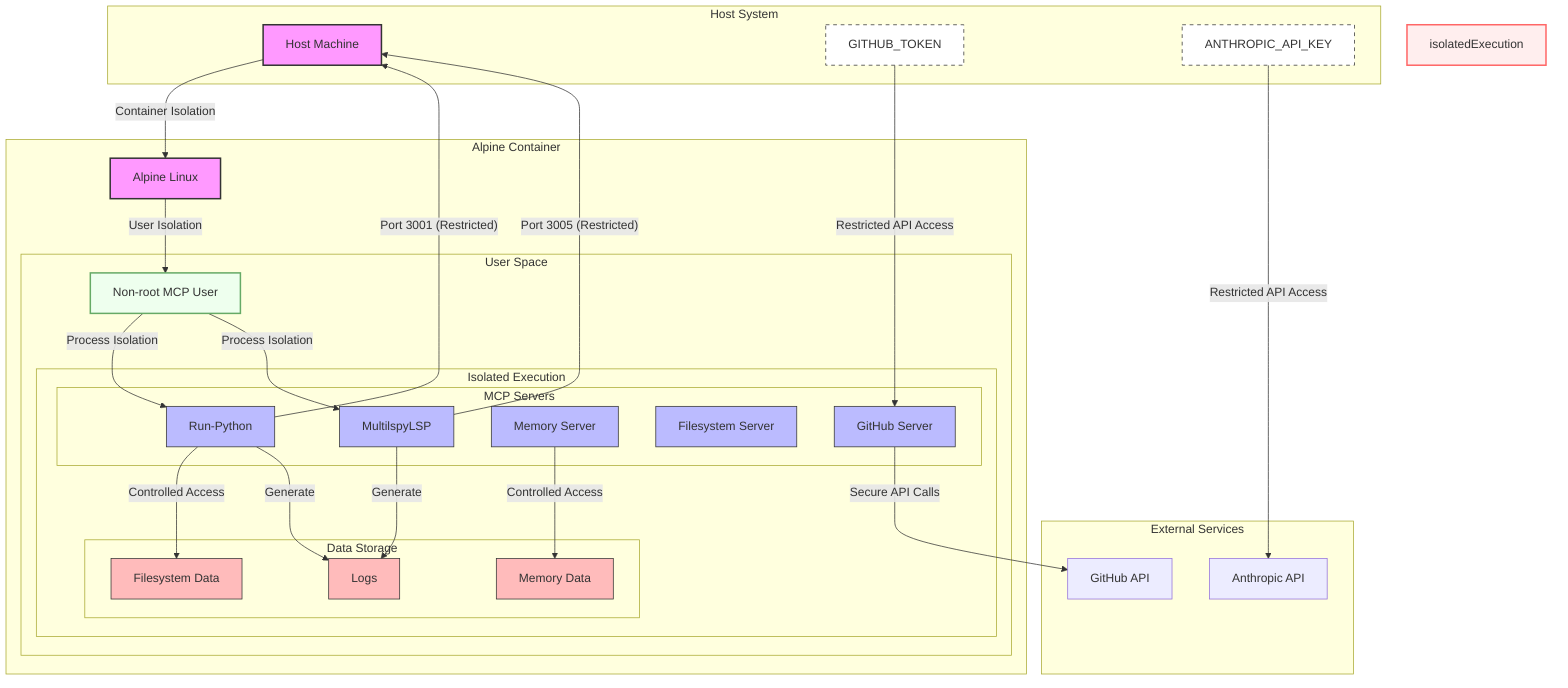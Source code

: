 graph TD
    subgraph "Host System"
        host[Host Machine]
        env_github[GITHUB_TOKEN]
        env_anthropic[ANTHROPIC_API_KEY]
    end
    
    subgraph "Alpine Container"
        alpine[Alpine Linux]
        
        subgraph "User Space"
            style mcp_user fill:#efe,stroke:#6a6,stroke-width:2px
            mcp_user[Non-root MCP User]
            
            subgraph "Isolated Execution"
                style isolatedExecution fill:#fee,stroke:#f66,stroke-width:2px
                
                subgraph "MCP Servers"
                    run_python[Run-Python]
                    multilspy[MultilspyLSP]
                    memory[Memory Server]
                    filesystem[Filesystem Server]
                    github[GitHub Server]
                end
                
                subgraph "Data Storage"
                    data_memory[Memory Data]
                    data_filesystem[Filesystem Data]
                    data_logs[Logs]
                end
            end
        end
    end
    
    subgraph "External Services"
        anthropic_api[Anthropic API]
        github_api[GitHub API]
    end
    
    %% Security boundaries
    host -->|Container Isolation| alpine
    alpine -->|User Isolation| mcp_user
    mcp_user -->|Process Isolation| run_python
    mcp_user -->|Process Isolation| multilspy
    
    %% Data access
    run_python -->|Controlled Access| data_filesystem
    memory -->|Controlled Access| data_memory
    run_python -->|Generate| data_logs
    multilspy -->|Generate| data_logs
    
    %% External access with credentials
    env_github -->|Restricted API Access| github
    github -->|Secure API Calls| github_api
    env_anthropic -->|Restricted API Access| anthropic_api
    
    %% Port exposure
    run_python -->|"Port 3001 (Restricted)"| host
    multilspy -->|"Port 3005 (Restricted)"| host
    
%% Legend
    classDef container fill:#f9f,stroke:#333,stroke-width:2px;
    classDef server fill:#bbf,stroke:#333,stroke-width:1px;
    classDef storage fill:#fbb,stroke:#333,stroke-width:1px;
    classDef env fill:#fff,stroke:#333,stroke-dasharray: 5 5;
    
    class host,alpine container;
    class run_python,multilspy,memory,filesystem,github server;
    class data_memory,data_filesystem,data_logs storage;
    class env_github,env_anthropic env;